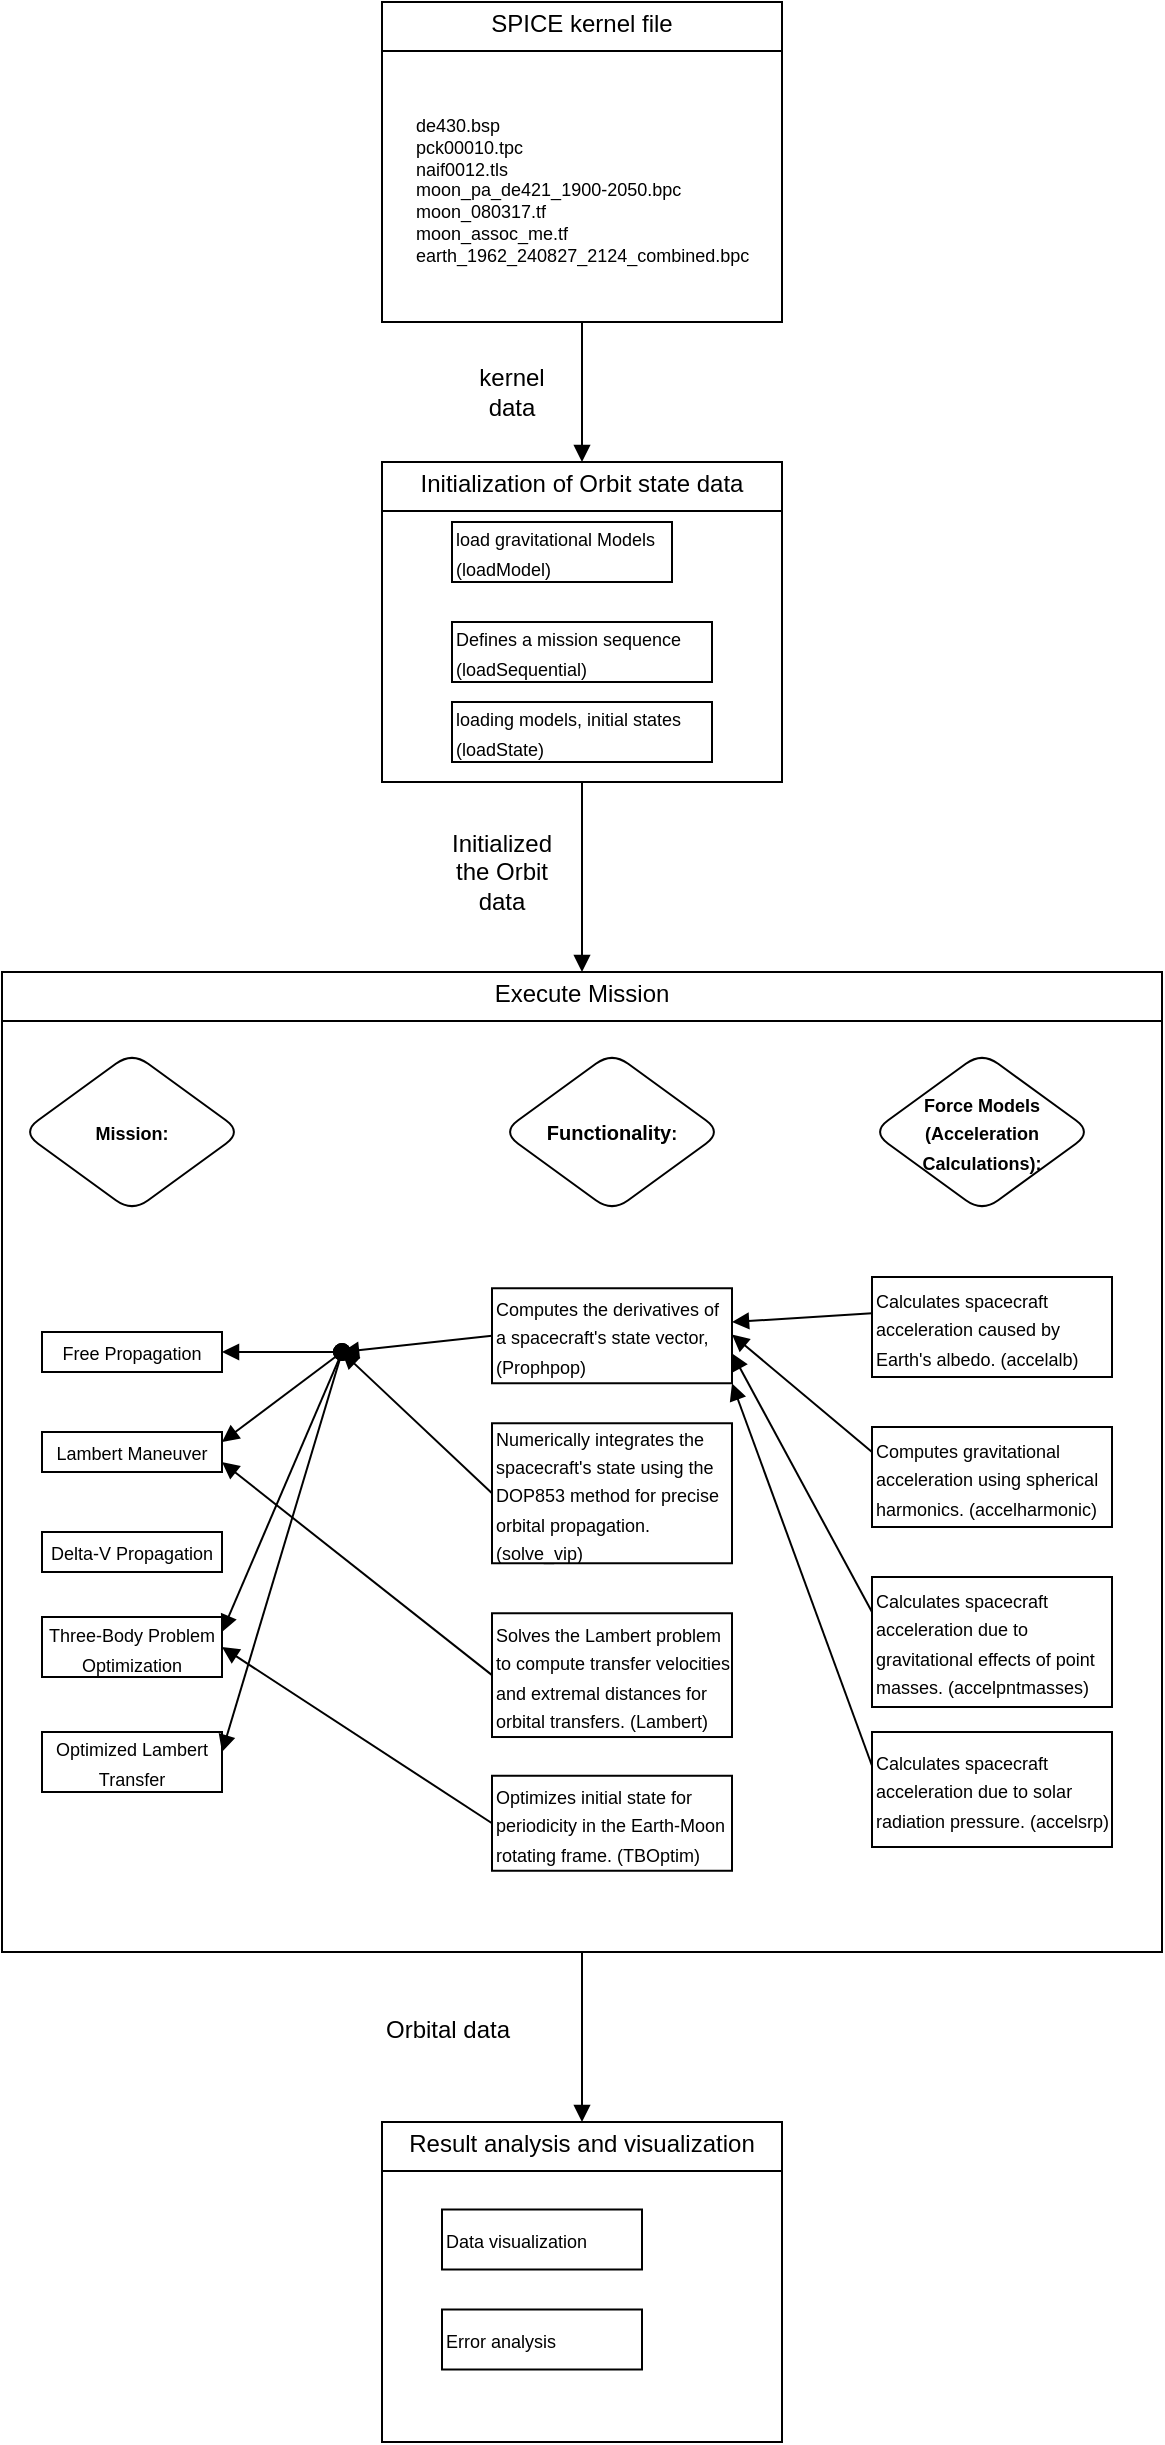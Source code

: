 <mxfile version="24.8.6">
  <diagram name="Page-1" id="9361dd3d-8414-5efd-6122-117bd74ce7a7">
    <mxGraphModel dx="1500" dy="1633" grid="1" gridSize="10" guides="1" tooltips="1" connect="1" arrows="1" fold="1" page="0" pageScale="1.5" pageWidth="826" pageHeight="1169" background="none" math="0" shadow="0">
      <root>
        <mxCell id="0" />
        <mxCell id="1" parent="0" />
        <mxCell id="raCDrMh42CsUO1TfeVZc-32" value="&lt;p style=&quot;margin:0px;margin-top:4px;text-align:center;&quot;&gt;&lt;span style=&quot;background-color: initial;&quot;&gt;SPICE kernel file&lt;/span&gt;&lt;/p&gt;&lt;hr size=&quot;1&quot; style=&quot;border-style:solid;&quot;&gt;&lt;div style=&quot;height:2px;&quot;&gt;&lt;/div&gt;" style="verticalAlign=top;align=left;overflow=fill;html=1;whiteSpace=wrap;" vertex="1" parent="1">
          <mxGeometry x="280" y="-530" width="200" height="160" as="geometry" />
        </mxCell>
        <UserObject label="de430.bsp&#xa;pck00010.tpc&#xa;naif0012.tls&#xa;moon_pa_de421_1900-2050.bpc&#xa;moon_080317.tf&#xa;moon_assoc_me.tf&#xa;earth_1962_240827_2124_combined.bpc" link="de430.bsp&#xa;pck00010.tpc&#xa;naif0012.tls&#xa;moon_pa_de421_1900-2050.bpc&#xa;moon_080317.tf&#xa;moon_assoc_me.tf&#xa;earth_1962_240827_2124_combined.bpc" id="raCDrMh42CsUO1TfeVZc-12">
          <mxCell style="text;whiteSpace=wrap;fontSize=9;" vertex="1" parent="1">
            <mxGeometry x="295" y="-480" width="170" height="120" as="geometry" />
          </mxCell>
        </UserObject>
        <mxCell id="raCDrMh42CsUO1TfeVZc-36" value="&lt;p style=&quot;margin:0px;margin-top:4px;text-align:center;&quot;&gt;&lt;span style=&quot;background-color: initial;&quot;&gt;Initialization of Orbit state data&lt;/span&gt;&lt;/p&gt;&lt;hr size=&quot;1&quot; style=&quot;border-style:solid;&quot;&gt;&lt;div style=&quot;height:2px;&quot;&gt;&lt;/div&gt;" style="verticalAlign=top;align=left;overflow=fill;html=1;whiteSpace=wrap;" vertex="1" parent="1">
          <mxGeometry x="280" y="-300" width="200" height="160" as="geometry" />
        </mxCell>
        <mxCell id="raCDrMh42CsUO1TfeVZc-18" value="&lt;font style=&quot;font-size: 9px;&quot;&gt;load gravitational Models (loadModel)&lt;/font&gt;" style="html=1;whiteSpace=wrap;align=left;" vertex="1" parent="1">
          <mxGeometry x="315" y="-270" width="110" height="30" as="geometry" />
        </mxCell>
        <mxCell id="raCDrMh42CsUO1TfeVZc-20" value="&lt;font style=&quot;font-size: 9px;&quot;&gt;Defines a mission sequence (loadSequential)&lt;/font&gt;" style="html=1;whiteSpace=wrap;align=left;" vertex="1" parent="1">
          <mxGeometry x="315" y="-220" width="130" height="30" as="geometry" />
        </mxCell>
        <mxCell id="raCDrMh42CsUO1TfeVZc-38" value="&lt;p style=&quot;margin:0px;margin-top:4px;text-align:center;&quot;&gt;&lt;span style=&quot;background-color: initial;&quot;&gt;Execute Mission&lt;/span&gt;&lt;/p&gt;&lt;hr size=&quot;1&quot; style=&quot;border-style:solid;&quot;&gt;&lt;div style=&quot;height:2px;&quot;&gt;&lt;/div&gt;" style="verticalAlign=top;align=left;overflow=fill;html=1;whiteSpace=wrap;" vertex="1" parent="1">
          <mxGeometry x="90" y="-45" width="580" height="490" as="geometry" />
        </mxCell>
        <mxCell id="raCDrMh42CsUO1TfeVZc-43" value="&lt;font style=&quot;font-size: 9px;&quot;&gt;Free Propagation&lt;/font&gt;" style="html=1;whiteSpace=wrap;align=center;" vertex="1" parent="1">
          <mxGeometry x="110" y="135" width="90" height="20" as="geometry" />
        </mxCell>
        <mxCell id="raCDrMh42CsUO1TfeVZc-44" value="&lt;font style=&quot;font-size: 9px;&quot;&gt;Lambert Maneuver&lt;/font&gt;" style="html=1;whiteSpace=wrap;align=center;" vertex="1" parent="1">
          <mxGeometry x="110" y="185" width="90" height="20" as="geometry" />
        </mxCell>
        <mxCell id="raCDrMh42CsUO1TfeVZc-45" value="&lt;font style=&quot;font-size: 9px;&quot;&gt;Delta-V Propagation&lt;/font&gt;" style="html=1;whiteSpace=wrap;align=center;" vertex="1" parent="1">
          <mxGeometry x="110" y="235" width="90" height="20" as="geometry" />
        </mxCell>
        <mxCell id="raCDrMh42CsUO1TfeVZc-59" value="&lt;font style=&quot;font-size: 9px;&quot;&gt;Calculates spacecraft acceleration caused by Earth&#39;s albedo. (accelalb)&lt;/font&gt;" style="html=1;whiteSpace=wrap;align=left;" vertex="1" parent="1">
          <mxGeometry x="525" y="107.5" width="120" height="50" as="geometry" />
        </mxCell>
        <mxCell id="raCDrMh42CsUO1TfeVZc-60" value="&lt;font style=&quot;font-size: 9px;&quot;&gt;Calculates spacecraft acceleration due to gravitational effects of point masses. (accelpntmasses)&lt;/font&gt;" style="html=1;whiteSpace=wrap;align=left;" vertex="1" parent="1">
          <mxGeometry x="525" y="257.5" width="120" height="65" as="geometry" />
        </mxCell>
        <mxCell id="raCDrMh42CsUO1TfeVZc-61" value="&lt;font style=&quot;font-size: 9px;&quot;&gt;Computes gravitational acceleration using spherical harmonics. (accelharmonic&lt;/font&gt;&lt;span style=&quot;font-size: 9px; background-color: initial;&quot;&gt;)&lt;/span&gt;" style="html=1;whiteSpace=wrap;align=left;" vertex="1" parent="1">
          <mxGeometry x="525" y="182.5" width="120" height="50" as="geometry" />
        </mxCell>
        <mxCell id="raCDrMh42CsUO1TfeVZc-63" value="&lt;font style=&quot;font-size: 9px;&quot;&gt;Calculates spacecraft acceleration due to solar radiation pressure. (accelsrp)&lt;/font&gt;" style="html=1;whiteSpace=wrap;align=left;" vertex="1" parent="1">
          <mxGeometry x="525" y="335" width="120" height="57.5" as="geometry" />
        </mxCell>
        <mxCell id="raCDrMh42CsUO1TfeVZc-65" value="&lt;font style=&quot;font-size: 9px;&quot;&gt;Computes the derivatives of a spacecraft&#39;s state vector,(Prophpop)&lt;/font&gt;" style="html=1;whiteSpace=wrap;align=left;" vertex="1" parent="1">
          <mxGeometry x="335" y="113.13" width="120" height="47.5" as="geometry" />
        </mxCell>
        <mxCell id="raCDrMh42CsUO1TfeVZc-66" value="&lt;font style=&quot;font-size: 9px;&quot;&gt;Optimizes initial state for periodicity in the Earth-Moon rotating frame. (TBOptim)&lt;/font&gt;" style="html=1;whiteSpace=wrap;align=left;" vertex="1" parent="1">
          <mxGeometry x="335" y="356.88" width="120" height="47.5" as="geometry" />
        </mxCell>
        <mxCell id="raCDrMh42CsUO1TfeVZc-68" value="&lt;span style=&quot;text-align: left;&quot;&gt;&lt;font style=&quot;font-size: 9px;&quot;&gt;Three-Body Problem Optimization&lt;/font&gt;&lt;/span&gt;" style="html=1;whiteSpace=wrap;align=center;" vertex="1" parent="1">
          <mxGeometry x="110" y="277.5" width="90" height="30" as="geometry" />
        </mxCell>
        <mxCell id="raCDrMh42CsUO1TfeVZc-72" value="&lt;span style=&quot;text-align: left;&quot;&gt;&lt;font style=&quot;font-size: 9px;&quot;&gt;Optimized Lambert Transfer&lt;/font&gt;&lt;/span&gt;" style="html=1;whiteSpace=wrap;align=center;" vertex="1" parent="1">
          <mxGeometry x="110" y="335" width="90" height="30" as="geometry" />
        </mxCell>
        <mxCell id="raCDrMh42CsUO1TfeVZc-74" value="&lt;font style=&quot;font-size: 9px;&quot;&gt;Solves the Lambert problem to compute transfer velocities and extremal distances for orbital transfers. (Lambert)&lt;/font&gt;" style="html=1;whiteSpace=wrap;align=left;" vertex="1" parent="1">
          <mxGeometry x="335" y="275.63" width="120" height="61.88" as="geometry" />
        </mxCell>
        <mxCell id="raCDrMh42CsUO1TfeVZc-77" value="&lt;font style=&quot;font-size: 9px;&quot;&gt;Numerically integrates the spacecraft&#39;s state using the DOP853 method for precise orbital propagation. (solve_vip)&lt;/font&gt;" style="html=1;whiteSpace=wrap;align=left;" vertex="1" parent="1">
          <mxGeometry x="335" y="180.63" width="120" height="70" as="geometry" />
        </mxCell>
        <mxCell id="raCDrMh42CsUO1TfeVZc-80" value="&lt;font style=&quot;font-size: 9px;&quot;&gt;loading models, initial states (loadState)&lt;/font&gt;" style="html=1;whiteSpace=wrap;align=left;" vertex="1" parent="1">
          <mxGeometry x="315" y="-180" width="130" height="30" as="geometry" />
        </mxCell>
        <mxCell id="raCDrMh42CsUO1TfeVZc-82" value="" style="endArrow=block;endFill=1;html=1;align=left;verticalAlign=top;rounded=0;exitX=0;exitY=0.5;exitDx=0;exitDy=0;entryX=1;entryY=0.25;entryDx=0;entryDy=0;" edge="1" parent="1">
          <mxGeometry x="-1" relative="1" as="geometry">
            <mxPoint x="525" y="125.63" as="sourcePoint" />
            <mxPoint x="455" y="130.005" as="targetPoint" />
            <mxPoint as="offset" />
          </mxGeometry>
        </mxCell>
        <mxCell id="raCDrMh42CsUO1TfeVZc-84" value="" style="endArrow=block;endFill=1;html=1;align=left;verticalAlign=top;rounded=0;exitX=0;exitY=0.5;exitDx=0;exitDy=0;entryX=1;entryY=0.5;entryDx=0;entryDy=0;" edge="1" parent="1">
          <mxGeometry x="-1" relative="1" as="geometry">
            <mxPoint x="525" y="195.01" as="sourcePoint" />
            <mxPoint x="455" y="136.26" as="targetPoint" />
            <mxPoint as="offset" />
          </mxGeometry>
        </mxCell>
        <mxCell id="raCDrMh42CsUO1TfeVZc-86" value="" style="endArrow=block;endFill=1;html=1;align=left;verticalAlign=top;rounded=0;exitX=0;exitY=0.5;exitDx=0;exitDy=0;entryX=1;entryY=0.75;entryDx=0;entryDy=0;" edge="1" parent="1">
          <mxGeometry x="-1" relative="1" as="geometry">
            <mxPoint x="525" y="275.01" as="sourcePoint" />
            <mxPoint x="455" y="145.635" as="targetPoint" />
            <mxPoint as="offset" />
          </mxGeometry>
        </mxCell>
        <mxCell id="raCDrMh42CsUO1TfeVZc-88" value="" style="endArrow=block;endFill=1;html=1;align=left;verticalAlign=top;rounded=0;exitX=0;exitY=0.5;exitDx=0;exitDy=0;entryX=1;entryY=1;entryDx=0;entryDy=0;" edge="1" parent="1">
          <mxGeometry x="-1" relative="1" as="geometry">
            <mxPoint x="525" y="351.88" as="sourcePoint" />
            <mxPoint x="455" y="160.63" as="targetPoint" />
            <mxPoint as="offset" />
          </mxGeometry>
        </mxCell>
        <mxCell id="raCDrMh42CsUO1TfeVZc-90" value="" style="endArrow=block;endFill=1;html=1;align=left;verticalAlign=top;rounded=0;exitX=0;exitY=0.5;exitDx=0;exitDy=0;" edge="1" parent="1" source="raCDrMh42CsUO1TfeVZc-65">
          <mxGeometry x="-1" relative="1" as="geometry">
            <mxPoint x="315" y="277.5" as="sourcePoint" />
            <mxPoint x="260" y="145" as="targetPoint" />
          </mxGeometry>
        </mxCell>
        <mxCell id="raCDrMh42CsUO1TfeVZc-93" value="" style="html=1;verticalAlign=bottom;startArrow=oval;startFill=1;endArrow=block;startSize=8;curved=0;rounded=0;entryX=1;entryY=0.5;entryDx=0;entryDy=0;" edge="1" parent="1" target="raCDrMh42CsUO1TfeVZc-43">
          <mxGeometry width="60" relative="1" as="geometry">
            <mxPoint x="260" y="145" as="sourcePoint" />
            <mxPoint x="120" y="125" as="targetPoint" />
          </mxGeometry>
        </mxCell>
        <mxCell id="raCDrMh42CsUO1TfeVZc-94" value="" style="endArrow=block;endFill=1;html=1;align=left;verticalAlign=top;rounded=0;exitX=0;exitY=0.5;exitDx=0;exitDy=0;" edge="1" parent="1" source="raCDrMh42CsUO1TfeVZc-77">
          <mxGeometry x="-1" relative="1" as="geometry">
            <mxPoint x="315" y="243" as="sourcePoint" />
            <mxPoint x="260" y="145" as="targetPoint" />
          </mxGeometry>
        </mxCell>
        <mxCell id="raCDrMh42CsUO1TfeVZc-95" value="" style="endArrow=block;endFill=1;html=1;align=left;verticalAlign=top;rounded=0;exitX=0;exitY=0.5;exitDx=0;exitDy=0;entryX=1;entryY=0.75;entryDx=0;entryDy=0;" edge="1" parent="1" source="raCDrMh42CsUO1TfeVZc-74" target="raCDrMh42CsUO1TfeVZc-44">
          <mxGeometry x="-1" relative="1" as="geometry">
            <mxPoint x="305" y="290" as="sourcePoint" />
            <mxPoint x="230" y="240" as="targetPoint" />
          </mxGeometry>
        </mxCell>
        <mxCell id="raCDrMh42CsUO1TfeVZc-97" value="" style="html=1;verticalAlign=bottom;startArrow=oval;startFill=1;endArrow=block;startSize=8;curved=0;rounded=0;entryX=1;entryY=0.25;entryDx=0;entryDy=0;" edge="1" parent="1" target="raCDrMh42CsUO1TfeVZc-44">
          <mxGeometry width="60" relative="1" as="geometry">
            <mxPoint x="260" y="145" as="sourcePoint" />
            <mxPoint x="210" y="200" as="targetPoint" />
          </mxGeometry>
        </mxCell>
        <mxCell id="raCDrMh42CsUO1TfeVZc-98" value="" style="html=1;verticalAlign=bottom;startArrow=oval;startFill=1;endArrow=block;startSize=8;curved=0;rounded=0;entryX=1;entryY=0.25;entryDx=0;entryDy=0;" edge="1" parent="1" target="raCDrMh42CsUO1TfeVZc-68">
          <mxGeometry width="60" relative="1" as="geometry">
            <mxPoint x="260" y="145" as="sourcePoint" />
            <mxPoint x="210" y="245" as="targetPoint" />
          </mxGeometry>
        </mxCell>
        <mxCell id="raCDrMh42CsUO1TfeVZc-101" value="" style="endArrow=block;endFill=1;html=1;align=left;verticalAlign=top;rounded=0;exitX=0;exitY=0.5;exitDx=0;exitDy=0;entryX=1;entryY=0.5;entryDx=0;entryDy=0;" edge="1" parent="1" source="raCDrMh42CsUO1TfeVZc-66" target="raCDrMh42CsUO1TfeVZc-68">
          <mxGeometry x="-1" relative="1" as="geometry">
            <mxPoint x="325" y="471" as="sourcePoint" />
            <mxPoint x="190" y="385" as="targetPoint" />
          </mxGeometry>
        </mxCell>
        <mxCell id="raCDrMh42CsUO1TfeVZc-102" value="" style="endArrow=block;endFill=1;html=1;align=left;verticalAlign=top;rounded=0;" edge="1" parent="1">
          <mxGeometry x="-1" relative="1" as="geometry">
            <mxPoint x="260" y="145" as="sourcePoint" />
            <mxPoint x="200" y="345" as="targetPoint" />
          </mxGeometry>
        </mxCell>
        <mxCell id="raCDrMh42CsUO1TfeVZc-106" value="&lt;p style=&quot;margin:0px;margin-top:4px;text-align:center;&quot;&gt;&lt;span style=&quot;background-color: initial;&quot;&gt;Result analysis and visualization&lt;/span&gt;&lt;/p&gt;&lt;hr size=&quot;1&quot; style=&quot;border-style:solid;&quot;&gt;&lt;div style=&quot;height:2px;&quot;&gt;&lt;/div&gt;" style="verticalAlign=top;align=left;overflow=fill;html=1;whiteSpace=wrap;" vertex="1" parent="1">
          <mxGeometry x="280" y="530" width="200" height="160" as="geometry" />
        </mxCell>
        <mxCell id="raCDrMh42CsUO1TfeVZc-109" value="&lt;font style=&quot;font-size: 9px;&quot;&gt;Data visualization&lt;/font&gt;" style="html=1;whiteSpace=wrap;align=left;" vertex="1" parent="1">
          <mxGeometry x="310" y="573.75" width="100" height="30" as="geometry" />
        </mxCell>
        <mxCell id="raCDrMh42CsUO1TfeVZc-110" value="&lt;font style=&quot;font-size: 9px;&quot;&gt;Error analysis&lt;/font&gt;" style="html=1;whiteSpace=wrap;align=left;" vertex="1" parent="1">
          <mxGeometry x="310" y="623.75" width="100" height="30" as="geometry" />
        </mxCell>
        <mxCell id="raCDrMh42CsUO1TfeVZc-118" value="&lt;font style=&quot;font-size: 9px;&quot;&gt;&lt;b&gt;Force Models (Acceleration Calculations):&lt;/b&gt;&lt;/font&gt;" style="rhombus;whiteSpace=wrap;html=1;rounded=1;" vertex="1" parent="1">
          <mxGeometry x="525" y="-5" width="110" height="80" as="geometry" />
        </mxCell>
        <mxCell id="raCDrMh42CsUO1TfeVZc-119" value="&lt;span style=&quot;font-size: 9px;&quot;&gt;&lt;b&gt;Mission:&lt;/b&gt;&lt;/span&gt;" style="rhombus;whiteSpace=wrap;html=1;rounded=1;" vertex="1" parent="1">
          <mxGeometry x="100" y="-5" width="110" height="80" as="geometry" />
        </mxCell>
        <mxCell id="raCDrMh42CsUO1TfeVZc-120" value="&lt;b style=&quot;&quot;&gt;&lt;font size=&quot;1&quot;&gt;Functionality&lt;/font&gt;&lt;/b&gt;&lt;b style=&quot;font-size: 9px;&quot;&gt;:&lt;/b&gt;" style="rhombus;whiteSpace=wrap;html=1;rounded=1;" vertex="1" parent="1">
          <mxGeometry x="340" y="-5" width="110" height="80" as="geometry" />
        </mxCell>
        <mxCell id="raCDrMh42CsUO1TfeVZc-125" value="kernel data" style="text;strokeColor=none;align=center;fillColor=none;html=1;verticalAlign=middle;whiteSpace=wrap;rounded=0;" vertex="1" parent="1">
          <mxGeometry x="315" y="-350" width="60" height="30" as="geometry" />
        </mxCell>
        <mxCell id="raCDrMh42CsUO1TfeVZc-126" value="Initialized the Orbit data" style="text;strokeColor=none;align=center;fillColor=none;html=1;verticalAlign=middle;whiteSpace=wrap;rounded=0;" vertex="1" parent="1">
          <mxGeometry x="310" y="-110" width="60" height="30" as="geometry" />
        </mxCell>
        <mxCell id="raCDrMh42CsUO1TfeVZc-128" value="" style="endArrow=block;endFill=1;html=1;align=left;verticalAlign=top;rounded=0;exitX=0.5;exitY=1;exitDx=0;exitDy=0;entryX=0.5;entryY=0;entryDx=0;entryDy=0;" edge="1" parent="1" source="raCDrMh42CsUO1TfeVZc-36" target="raCDrMh42CsUO1TfeVZc-38">
          <mxGeometry x="-1" relative="1" as="geometry">
            <mxPoint x="-200" y="490" as="sourcePoint" />
            <mxPoint x="-50" y="450" as="targetPoint" />
          </mxGeometry>
        </mxCell>
        <mxCell id="raCDrMh42CsUO1TfeVZc-129" value="Orbital data" style="text;whiteSpace=wrap;" vertex="1" parent="1">
          <mxGeometry x="280" y="470" width="100" height="40" as="geometry" />
        </mxCell>
        <mxCell id="raCDrMh42CsUO1TfeVZc-131" value="" style="endArrow=block;endFill=1;html=1;align=left;verticalAlign=top;rounded=0;entryX=0.5;entryY=0;entryDx=0;entryDy=0;" edge="1" parent="1" target="raCDrMh42CsUO1TfeVZc-36">
          <mxGeometry x="-1" relative="1" as="geometry">
            <mxPoint x="380" y="-370" as="sourcePoint" />
            <mxPoint x="50" y="-229" as="targetPoint" />
          </mxGeometry>
        </mxCell>
        <mxCell id="raCDrMh42CsUO1TfeVZc-133" value="" style="endArrow=block;endFill=1;html=1;align=left;verticalAlign=top;rounded=0;exitX=0.5;exitY=1;exitDx=0;exitDy=0;entryX=0.5;entryY=0;entryDx=0;entryDy=0;" edge="1" parent="1" source="raCDrMh42CsUO1TfeVZc-38" target="raCDrMh42CsUO1TfeVZc-106">
          <mxGeometry x="-1" relative="1" as="geometry">
            <mxPoint x="570" y="478.75" as="sourcePoint" />
            <mxPoint x="570" y="573.75" as="targetPoint" />
          </mxGeometry>
        </mxCell>
      </root>
    </mxGraphModel>
  </diagram>
</mxfile>
